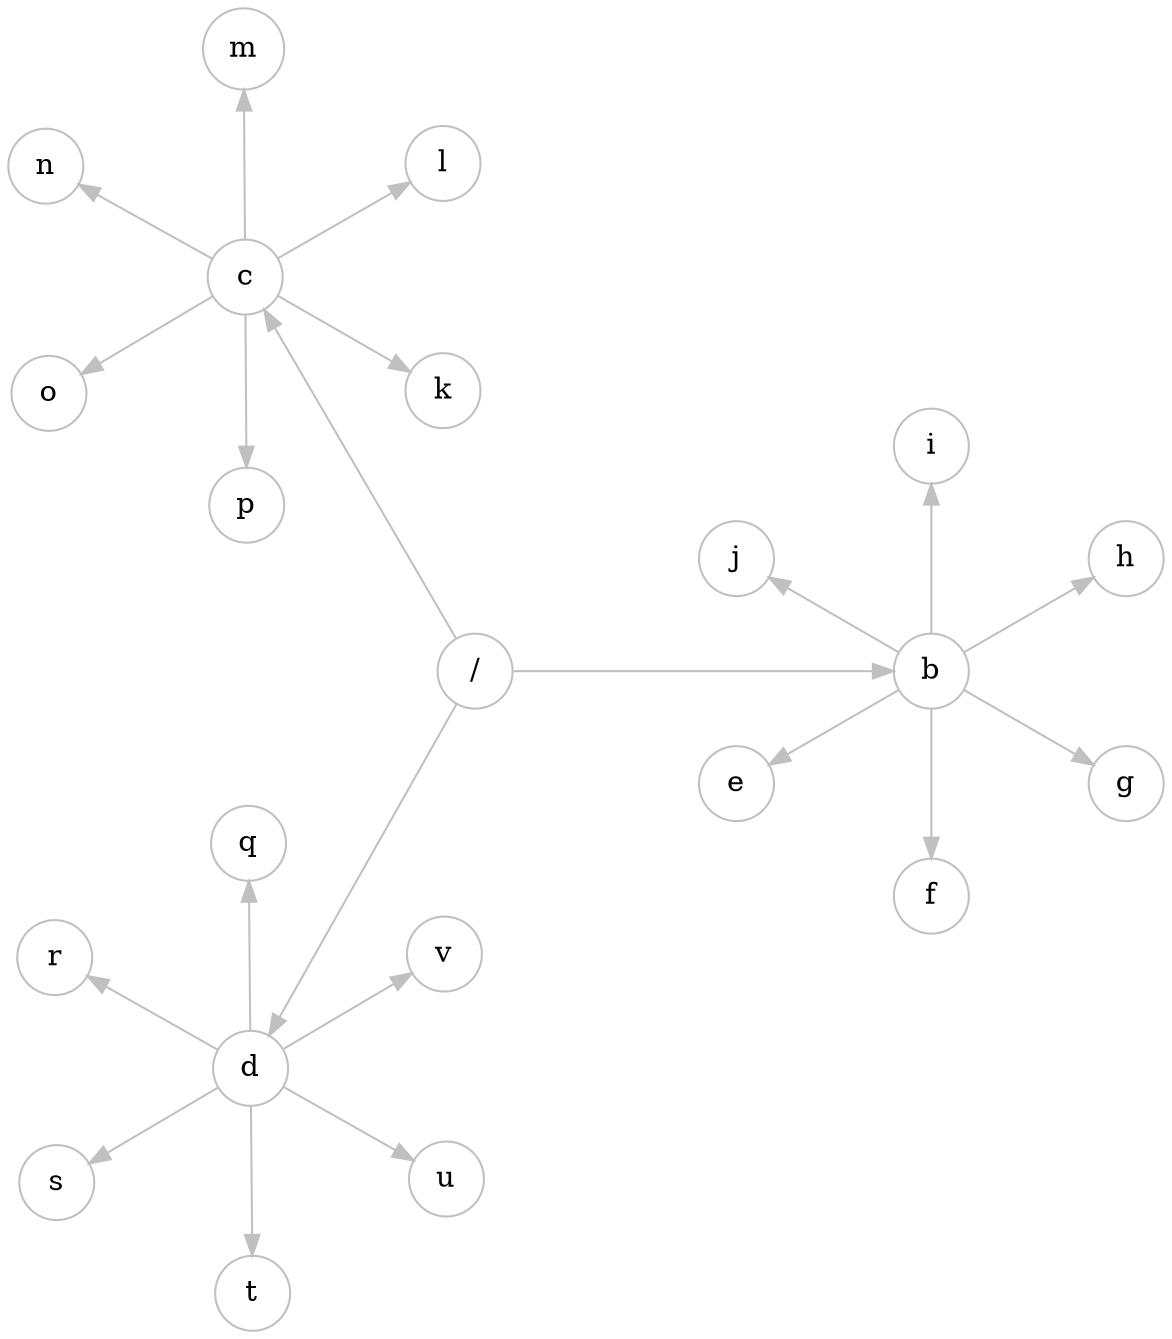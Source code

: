 digraph circo {

graph [layout = circo]

node [shape = circle,
      style = filled,
      color = grey
      ]

node [fillcolor = white]

edge [color = grey]
"/" -> {b}
"/" -> {c}
"/" -> {d}
b -> {e f g h i j}
c -> {k l m n o p}
d -> {q r s t u v}
}